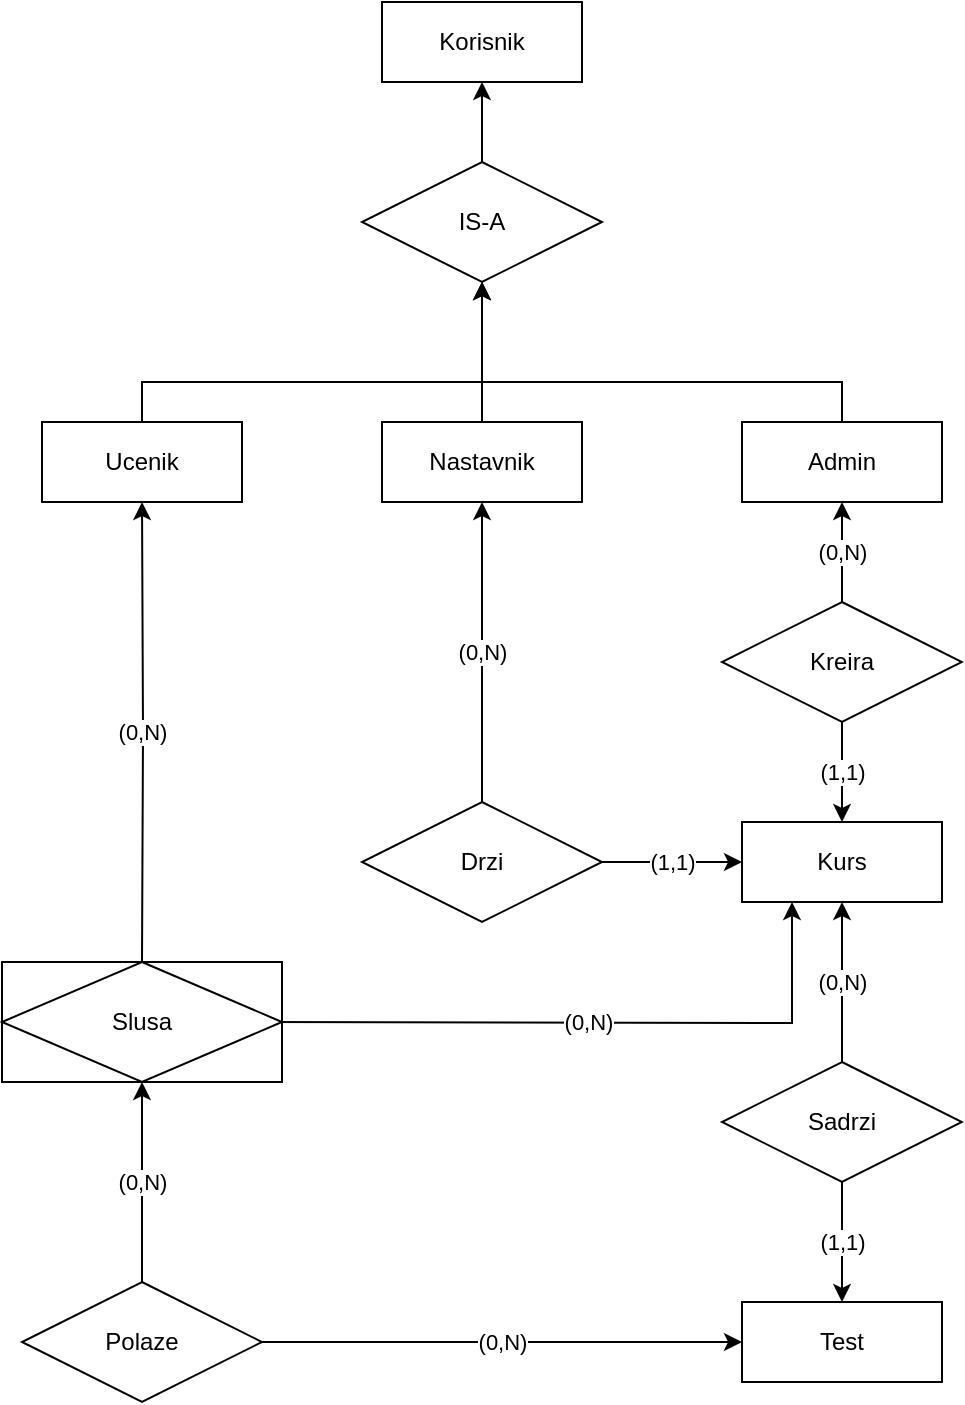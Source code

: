 <mxfile version="15.5.0" type="device"><diagram id="R2lEEEUBdFMjLlhIrx00" name="Page-1"><mxGraphModel dx="868" dy="1550" grid="1" gridSize="10" guides="1" tooltips="1" connect="1" arrows="1" fold="1" page="1" pageScale="1" pageWidth="850" pageHeight="1100" math="0" shadow="0" extFonts="Permanent Marker^https://fonts.googleapis.com/css?family=Permanent+Marker"><root><mxCell id="0"/><mxCell id="1" parent="0"/><mxCell id="UEsZWf785AzxOhhEaerS-5" style="edgeStyle=orthogonalEdgeStyle;rounded=0;orthogonalLoop=1;jettySize=auto;html=1;entryX=0.5;entryY=1;entryDx=0;entryDy=0;" edge="1" parent="1" source="UEsZWf785AzxOhhEaerS-1"><mxGeometry relative="1" as="geometry"><mxPoint x="430" y="90" as="targetPoint"/><Array as="points"><mxPoint x="260" y="140"/><mxPoint x="430" y="140"/></Array></mxGeometry></mxCell><mxCell id="UEsZWf785AzxOhhEaerS-1" value="Ucenik" style="whiteSpace=wrap;html=1;align=center;" vertex="1" parent="1"><mxGeometry x="210" y="160" width="100" height="40" as="geometry"/></mxCell><mxCell id="UEsZWf785AzxOhhEaerS-6" style="edgeStyle=orthogonalEdgeStyle;rounded=0;orthogonalLoop=1;jettySize=auto;html=1;entryX=0.5;entryY=1;entryDx=0;entryDy=0;" edge="1" parent="1" source="UEsZWf785AzxOhhEaerS-2"><mxGeometry relative="1" as="geometry"><mxPoint x="430" y="90" as="targetPoint"/></mxGeometry></mxCell><mxCell id="UEsZWf785AzxOhhEaerS-2" value="Nastavnik" style="whiteSpace=wrap;html=1;align=center;" vertex="1" parent="1"><mxGeometry x="380" y="160" width="100" height="40" as="geometry"/></mxCell><mxCell id="UEsZWf785AzxOhhEaerS-7" style="edgeStyle=orthogonalEdgeStyle;rounded=0;orthogonalLoop=1;jettySize=auto;html=1;entryX=0.5;entryY=1;entryDx=0;entryDy=0;exitX=0.5;exitY=0;exitDx=0;exitDy=0;" edge="1" parent="1" source="UEsZWf785AzxOhhEaerS-3"><mxGeometry relative="1" as="geometry"><mxPoint x="430" y="90" as="targetPoint"/><Array as="points"><mxPoint x="610" y="140"/><mxPoint x="430" y="140"/></Array></mxGeometry></mxCell><mxCell id="UEsZWf785AzxOhhEaerS-3" value="Admin" style="whiteSpace=wrap;html=1;align=center;" vertex="1" parent="1"><mxGeometry x="560" y="160" width="100" height="40" as="geometry"/></mxCell><mxCell id="UEsZWf785AzxOhhEaerS-10" style="edgeStyle=orthogonalEdgeStyle;rounded=0;orthogonalLoop=1;jettySize=auto;html=1;entryX=0.5;entryY=1;entryDx=0;entryDy=0;" edge="1" parent="1" source="UEsZWf785AzxOhhEaerS-8" target="UEsZWf785AzxOhhEaerS-9"><mxGeometry relative="1" as="geometry"/></mxCell><mxCell id="UEsZWf785AzxOhhEaerS-8" value="IS-A" style="shape=rhombus;perimeter=rhombusPerimeter;whiteSpace=wrap;html=1;align=center;" vertex="1" parent="1"><mxGeometry x="370" y="30" width="120" height="60" as="geometry"/></mxCell><mxCell id="UEsZWf785AzxOhhEaerS-9" value="Korisnik" style="whiteSpace=wrap;html=1;align=center;" vertex="1" parent="1"><mxGeometry x="380" y="-50" width="100" height="40" as="geometry"/></mxCell><mxCell id="UEsZWf785AzxOhhEaerS-12" value="(0,N)" style="edgeStyle=orthogonalEdgeStyle;rounded=0;orthogonalLoop=1;jettySize=auto;html=1;entryX=0.5;entryY=1;entryDx=0;entryDy=0;" edge="1" parent="1" source="UEsZWf785AzxOhhEaerS-11" target="UEsZWf785AzxOhhEaerS-3"><mxGeometry relative="1" as="geometry"/></mxCell><mxCell id="UEsZWf785AzxOhhEaerS-14" value="(1,1)" style="edgeStyle=orthogonalEdgeStyle;rounded=0;orthogonalLoop=1;jettySize=auto;html=1;entryX=0.5;entryY=0;entryDx=0;entryDy=0;" edge="1" parent="1" source="UEsZWf785AzxOhhEaerS-11" target="UEsZWf785AzxOhhEaerS-13"><mxGeometry relative="1" as="geometry"/></mxCell><mxCell id="UEsZWf785AzxOhhEaerS-11" value="Kreira" style="shape=rhombus;perimeter=rhombusPerimeter;whiteSpace=wrap;html=1;align=center;" vertex="1" parent="1"><mxGeometry x="550" y="250" width="120" height="60" as="geometry"/></mxCell><mxCell id="UEsZWf785AzxOhhEaerS-13" value="Kurs" style="whiteSpace=wrap;html=1;align=center;" vertex="1" parent="1"><mxGeometry x="560" y="360" width="100" height="40" as="geometry"/></mxCell><mxCell id="UEsZWf785AzxOhhEaerS-16" value="(1,1)" style="edgeStyle=orthogonalEdgeStyle;rounded=0;orthogonalLoop=1;jettySize=auto;html=1;entryX=0;entryY=0.5;entryDx=0;entryDy=0;" edge="1" parent="1" source="UEsZWf785AzxOhhEaerS-15" target="UEsZWf785AzxOhhEaerS-13"><mxGeometry relative="1" as="geometry"/></mxCell><mxCell id="UEsZWf785AzxOhhEaerS-17" value="(0,N)" style="edgeStyle=orthogonalEdgeStyle;rounded=0;orthogonalLoop=1;jettySize=auto;html=1;entryX=0.5;entryY=1;entryDx=0;entryDy=0;" edge="1" parent="1" source="UEsZWf785AzxOhhEaerS-15" target="UEsZWf785AzxOhhEaerS-2"><mxGeometry relative="1" as="geometry"><mxPoint x="260" y="290" as="targetPoint"/></mxGeometry></mxCell><mxCell id="UEsZWf785AzxOhhEaerS-15" value="Drzi" style="shape=rhombus;perimeter=rhombusPerimeter;whiteSpace=wrap;html=1;align=center;" vertex="1" parent="1"><mxGeometry x="370" y="350" width="120" height="60" as="geometry"/></mxCell><mxCell id="UEsZWf785AzxOhhEaerS-19" value="(0,N)" style="edgeStyle=orthogonalEdgeStyle;rounded=0;orthogonalLoop=1;jettySize=auto;html=1;entryX=0.5;entryY=1;entryDx=0;entryDy=0;" edge="1" parent="1" target="UEsZWf785AzxOhhEaerS-1"><mxGeometry relative="1" as="geometry"><mxPoint x="260" y="430" as="sourcePoint"/></mxGeometry></mxCell><mxCell id="UEsZWf785AzxOhhEaerS-20" value="(0,N)" style="edgeStyle=orthogonalEdgeStyle;rounded=0;orthogonalLoop=1;jettySize=auto;html=1;entryX=0.25;entryY=1;entryDx=0;entryDy=0;" edge="1" parent="1" target="UEsZWf785AzxOhhEaerS-13"><mxGeometry relative="1" as="geometry"><mxPoint x="320" y="460" as="sourcePoint"/></mxGeometry></mxCell><mxCell id="UEsZWf785AzxOhhEaerS-22" value="Test" style="whiteSpace=wrap;html=1;align=center;" vertex="1" parent="1"><mxGeometry x="560" y="600" width="100" height="40" as="geometry"/></mxCell><mxCell id="UEsZWf785AzxOhhEaerS-24" value="(0,N)" style="edgeStyle=orthogonalEdgeStyle;rounded=0;orthogonalLoop=1;jettySize=auto;html=1;entryX=0.5;entryY=1;entryDx=0;entryDy=0;" edge="1" parent="1" source="UEsZWf785AzxOhhEaerS-23" target="UEsZWf785AzxOhhEaerS-13"><mxGeometry relative="1" as="geometry"/></mxCell><mxCell id="UEsZWf785AzxOhhEaerS-25" value="(1,1)" style="edgeStyle=orthogonalEdgeStyle;rounded=0;orthogonalLoop=1;jettySize=auto;html=1;entryX=0.5;entryY=0;entryDx=0;entryDy=0;" edge="1" parent="1" source="UEsZWf785AzxOhhEaerS-23" target="UEsZWf785AzxOhhEaerS-22"><mxGeometry relative="1" as="geometry"/></mxCell><mxCell id="UEsZWf785AzxOhhEaerS-23" value="Sadrzi" style="shape=rhombus;perimeter=rhombusPerimeter;whiteSpace=wrap;html=1;align=center;" vertex="1" parent="1"><mxGeometry x="550" y="480" width="120" height="60" as="geometry"/></mxCell><mxCell id="UEsZWf785AzxOhhEaerS-26" value="Slusa" style="shape=associativeEntity;whiteSpace=wrap;html=1;align=center;" vertex="1" parent="1"><mxGeometry x="190" y="430" width="140" height="60" as="geometry"/></mxCell><mxCell id="UEsZWf785AzxOhhEaerS-28" value="(0,N)" style="edgeStyle=orthogonalEdgeStyle;rounded=0;orthogonalLoop=1;jettySize=auto;html=1;entryX=0.5;entryY=1;entryDx=0;entryDy=0;" edge="1" parent="1" source="UEsZWf785AzxOhhEaerS-27" target="UEsZWf785AzxOhhEaerS-26"><mxGeometry relative="1" as="geometry"/></mxCell><mxCell id="UEsZWf785AzxOhhEaerS-29" value="(0,N)" style="edgeStyle=orthogonalEdgeStyle;rounded=0;orthogonalLoop=1;jettySize=auto;html=1;entryX=0;entryY=0.5;entryDx=0;entryDy=0;" edge="1" parent="1" source="UEsZWf785AzxOhhEaerS-27" target="UEsZWf785AzxOhhEaerS-22"><mxGeometry relative="1" as="geometry"/></mxCell><mxCell id="UEsZWf785AzxOhhEaerS-27" value="Polaze" style="shape=rhombus;perimeter=rhombusPerimeter;whiteSpace=wrap;html=1;align=center;" vertex="1" parent="1"><mxGeometry x="200" y="590" width="120" height="60" as="geometry"/></mxCell></root></mxGraphModel></diagram></mxfile>